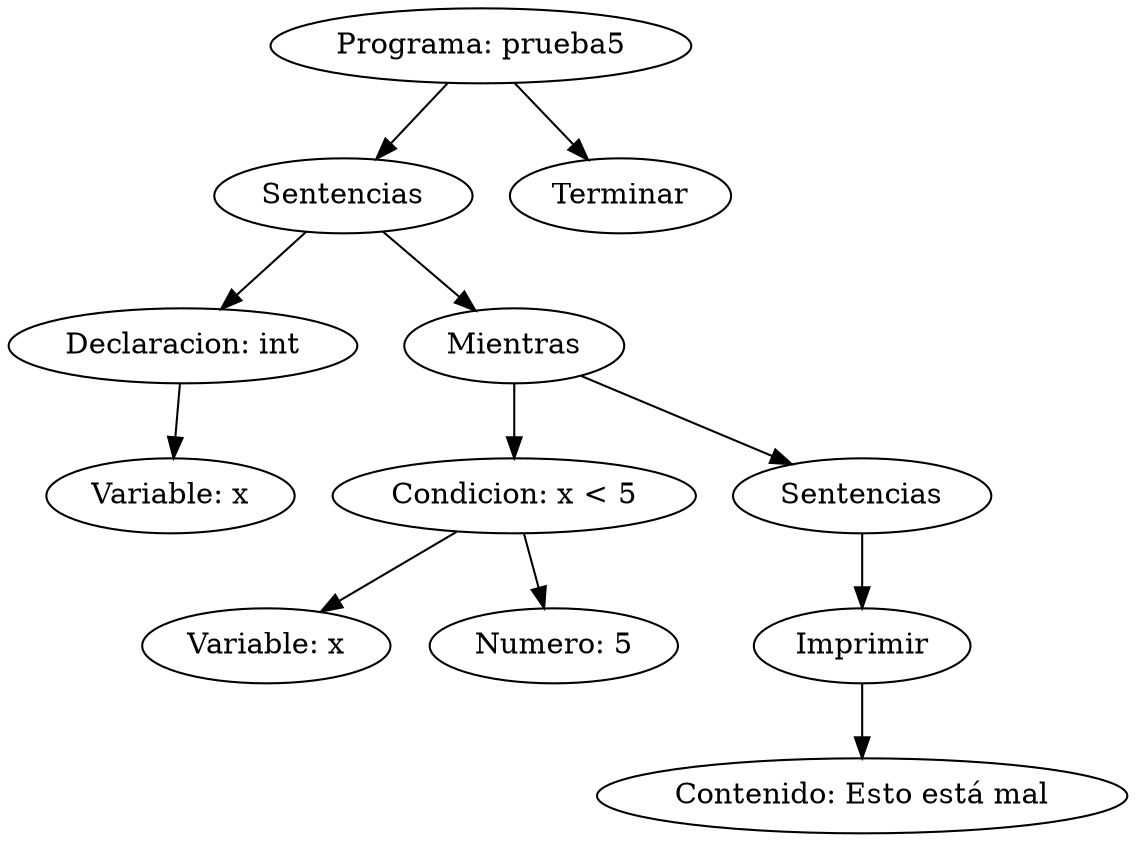digraph {
	dpi=300
	1966795343056 [label="Programa: prueba5"]
	1966795345360 [label=Sentencias]
	1966795343056 -> 1966795345360
	1966795345840 [label="Declaracion: int"]
	1966795345360 -> 1966795345840
	1966795346848 [label="Variable: x"]
	1966795345840 -> 1966795346848
	1966795347088 [label=Mientras]
	1966795345360 -> 1966795347088
	1966795347376 [label="Condicion: x < 5"]
	1966795347088 -> 1966795347376
	1966795342048 [label="Variable: x"]
	1966795347376 -> 1966795342048
	1966795343296 [label="Numero: 5"]
	1966795347376 -> 1966795343296
	1966795345600 [label=Sentencias]
	1966795347088 -> 1966795345600
	1966795346560 [label=Imprimir]
	1966795345600 -> 1966795346560
	1966795347328 [label="Contenido: Esto está mal"]
	1966795346560 -> 1966795347328
	1966795346272 [label=Terminar]
	1966795343056 -> 1966795346272
}
